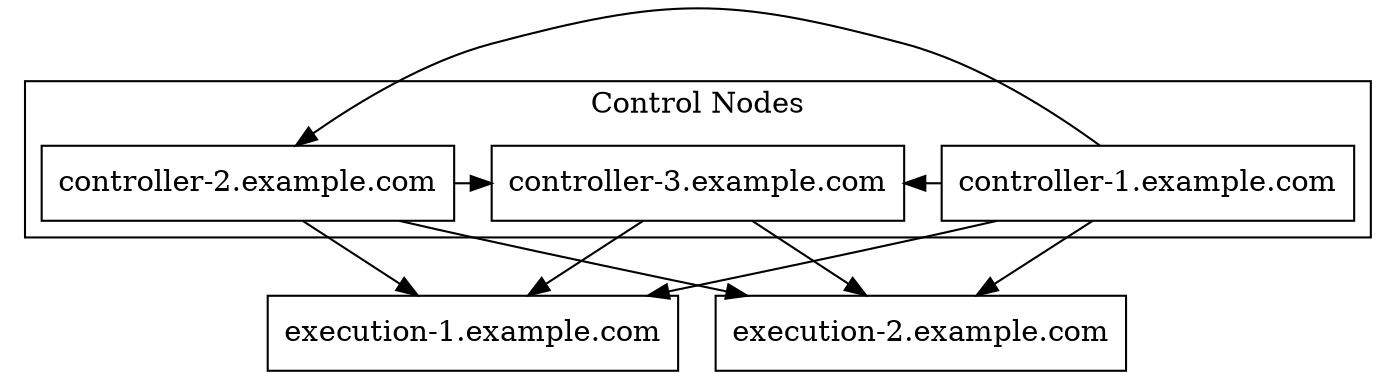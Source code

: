 strict digraph "" {
    rankdir = TB
    node [shape=box];
    subgraph cluster_0 {
        graph [label="Control Nodes", type=solid];
        {
            rank = same;
            "controller-1.example.com";
            "controller-2.example.com";
            "controller-3.example.com";
            "controller-1.example.com" -> "controller-2.example.com";
            "controller-1.example.com" -> "controller-3.example.com";
            "controller-2.example.com" -> "controller-3.example.com";
        }
    }

    "execution-1.example.com";
    "execution-2.example.com";
    "controller-1.example.com" -> "execution-1.example.com";
    "controller-1.example.com" -> "execution-2.example.com";
    "controller-2.example.com" -> "execution-1.example.com";
    "controller-2.example.com" -> "execution-2.example.com";
    "controller-3.example.com" -> "execution-1.example.com";
    "controller-3.example.com" -> "execution-2.example.com";
}
